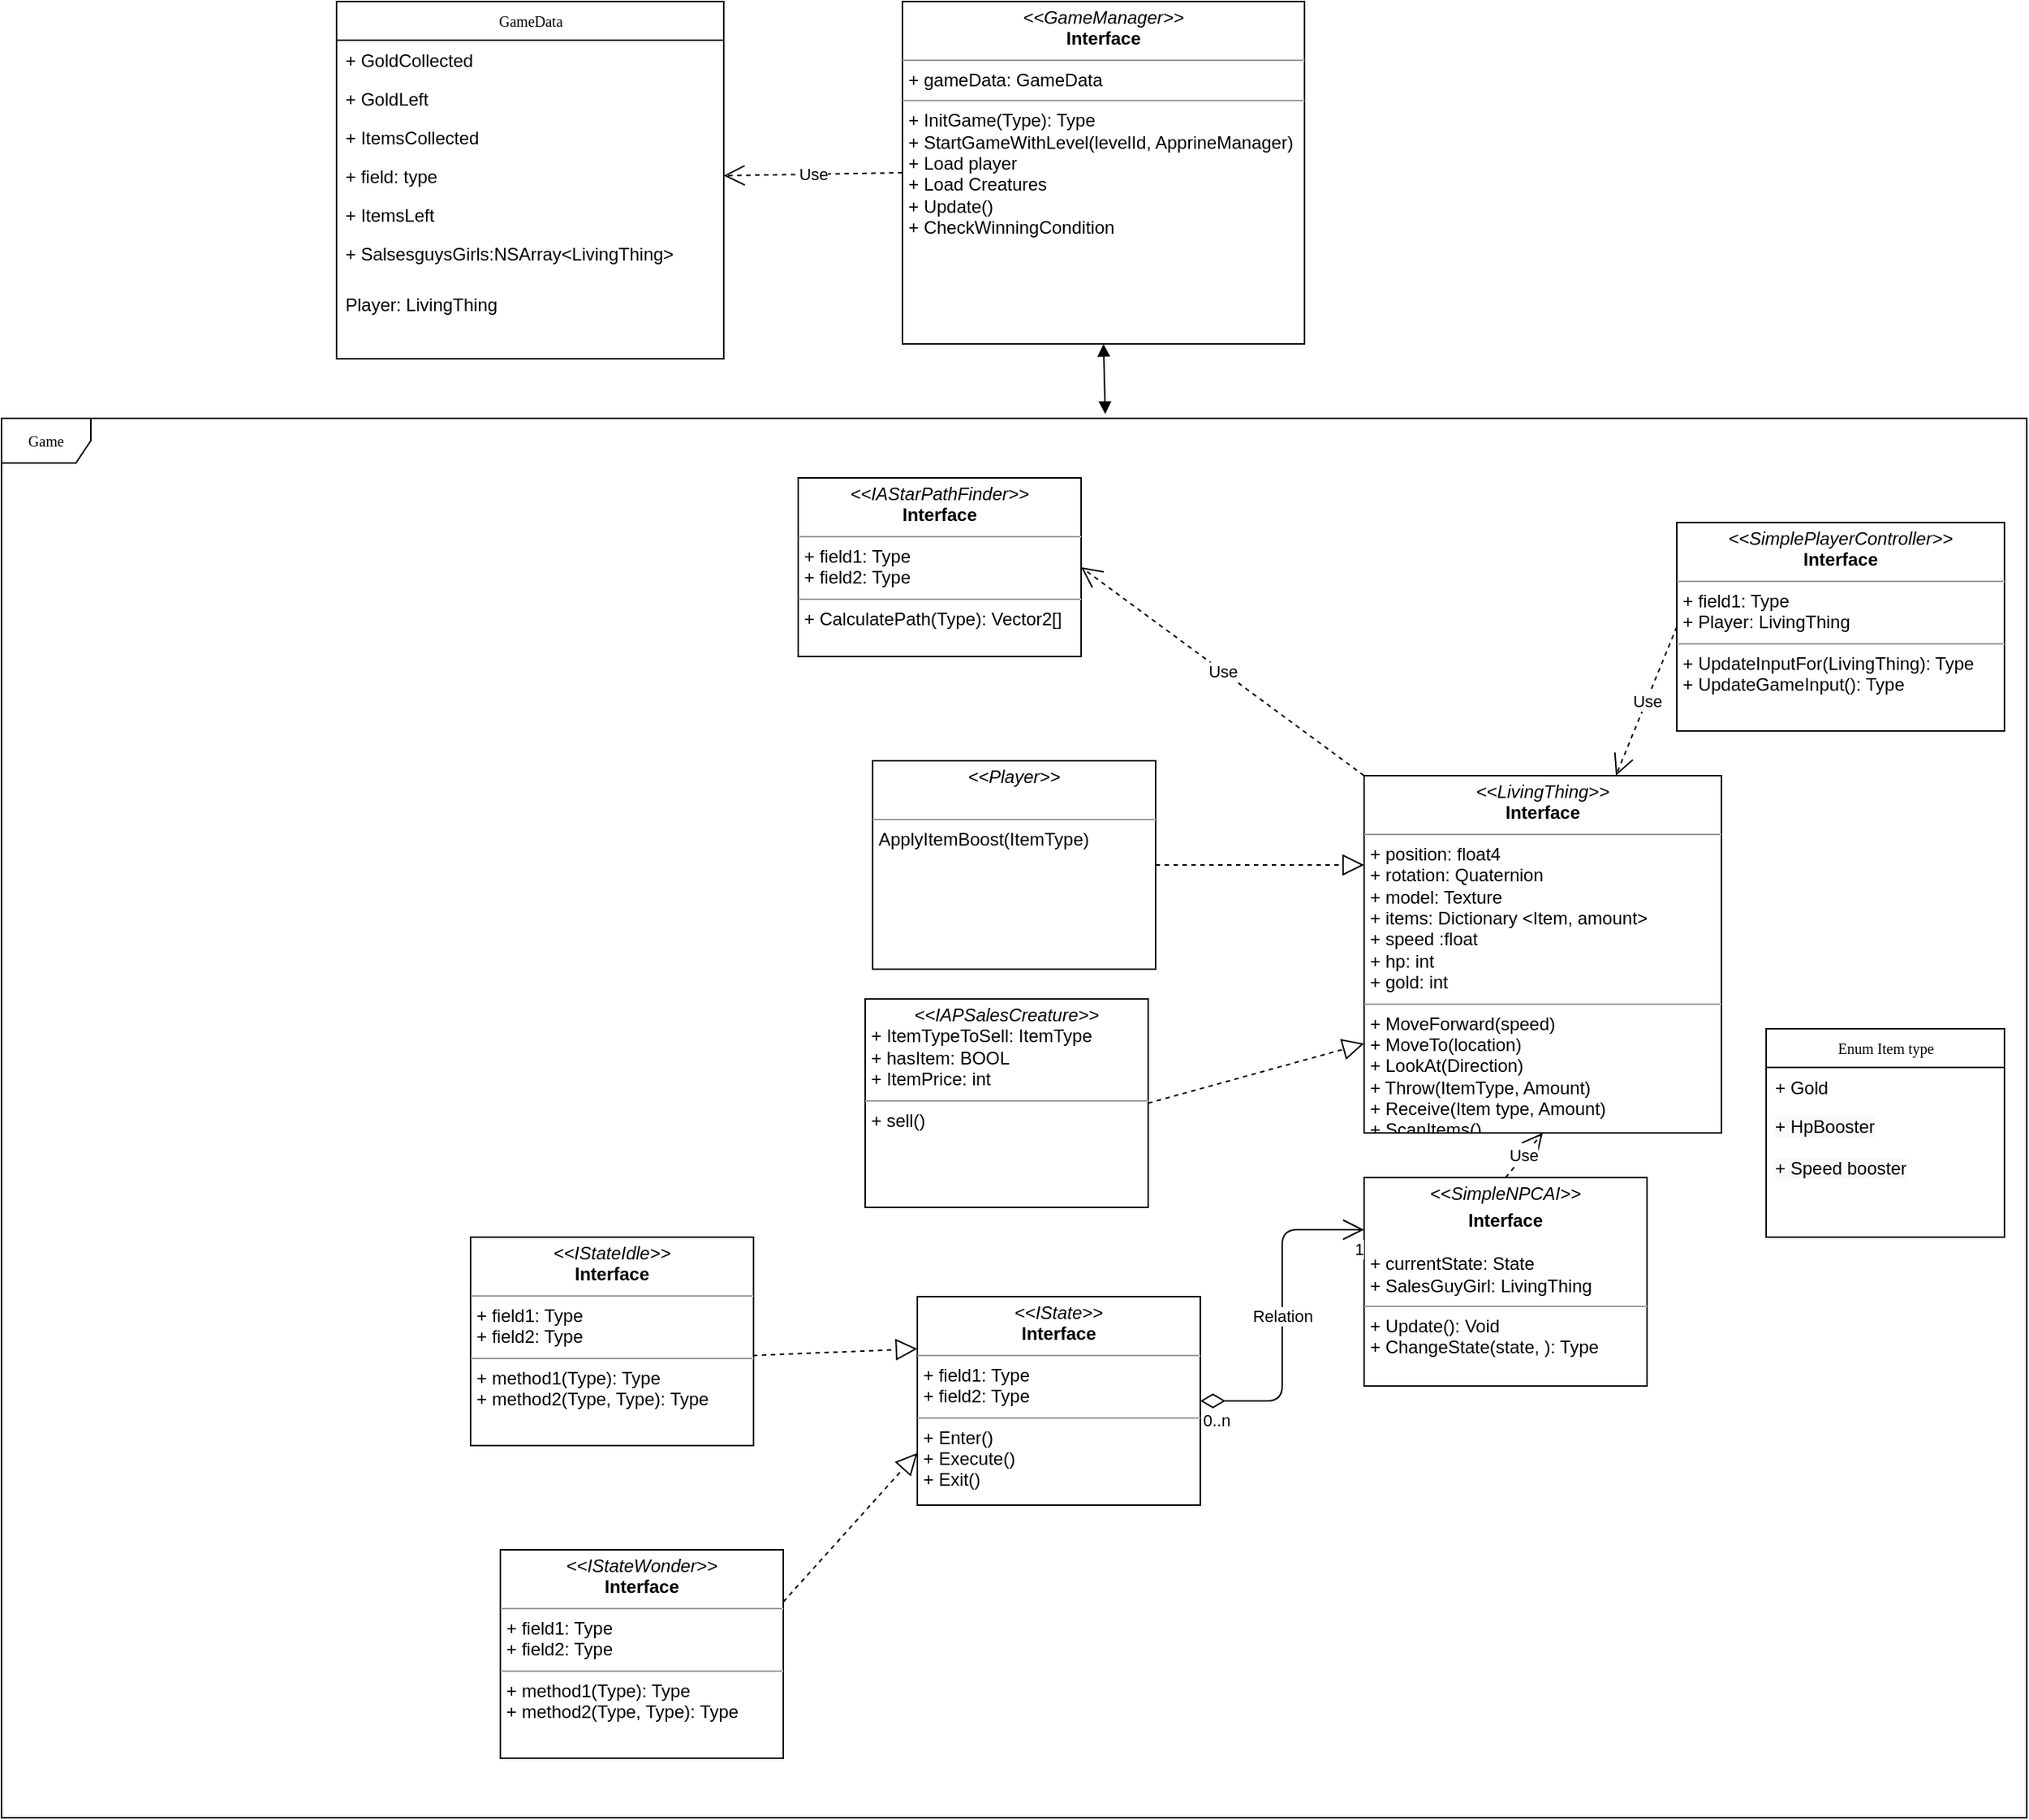<mxfile version="14.4.4" type="device"><diagram name="Page-1" id="c4acf3e9-155e-7222-9cf6-157b1a14988f"><mxGraphModel dx="3222" dy="2466" grid="1" gridSize="10" guides="1" tooltips="1" connect="1" arrows="1" fold="1" page="1" pageScale="1" pageWidth="850" pageHeight="1100" background="#ffffff" math="0" shadow="0"><root><mxCell id="0"/><mxCell id="1" parent="0"/><mxCell id="17acba5748e5396b-1" value="Game" style="shape=umlFrame;whiteSpace=wrap;html=1;rounded=0;shadow=0;comic=0;labelBackgroundColor=none;strokeWidth=1;fontFamily=Verdana;fontSize=10;align=center;" parent="1" vertex="1"><mxGeometry x="-525" y="20" width="1360" height="940" as="geometry"/></mxCell><mxCell id="17acba5748e5396b-2" value="GameData" style="swimlane;html=1;fontStyle=0;childLayout=stackLayout;horizontal=1;startSize=26;fillColor=none;horizontalStack=0;resizeParent=1;resizeLast=0;collapsible=1;marginBottom=0;swimlaneFillColor=#ffffff;rounded=0;shadow=0;comic=0;labelBackgroundColor=none;strokeWidth=1;fontFamily=Verdana;fontSize=10;align=center;" parent="1" vertex="1"><mxGeometry x="-300" y="-260" width="260" height="240" as="geometry"/></mxCell><mxCell id="17acba5748e5396b-3" value="+ GoldCollected" style="text;html=1;strokeColor=none;fillColor=none;align=left;verticalAlign=top;spacingLeft=4;spacingRight=4;whiteSpace=wrap;overflow=hidden;rotatable=0;points=[[0,0.5],[1,0.5]];portConstraint=eastwest;" parent="17acba5748e5396b-2" vertex="1"><mxGeometry y="26" width="260" height="26" as="geometry"/></mxCell><mxCell id="17acba5748e5396b-6" value="+ GoldLeft" style="text;html=1;strokeColor=none;fillColor=none;align=left;verticalAlign=top;spacingLeft=4;spacingRight=4;whiteSpace=wrap;overflow=hidden;rotatable=0;points=[[0,0.5],[1,0.5]];portConstraint=eastwest;" parent="17acba5748e5396b-2" vertex="1"><mxGeometry y="52" width="260" height="26" as="geometry"/></mxCell><mxCell id="17acba5748e5396b-9" value="+ ItemsCollected" style="text;html=1;strokeColor=none;fillColor=none;align=left;verticalAlign=top;spacingLeft=4;spacingRight=4;whiteSpace=wrap;overflow=hidden;rotatable=0;points=[[0,0.5],[1,0.5]];portConstraint=eastwest;" parent="17acba5748e5396b-2" vertex="1"><mxGeometry y="78" width="260" height="26" as="geometry"/></mxCell><mxCell id="17acba5748e5396b-10" value="+ field: type&lt;br&gt;" style="text;html=1;strokeColor=none;fillColor=none;align=left;verticalAlign=top;spacingLeft=4;spacingRight=4;whiteSpace=wrap;overflow=hidden;rotatable=0;points=[[0,0.5],[1,0.5]];portConstraint=eastwest;" parent="17acba5748e5396b-2" vertex="1"><mxGeometry y="104" width="260" height="26" as="geometry"/></mxCell><mxCell id="a50g1k7uWHNVKAoqUYQU-35" value="+ ItemsLeft" style="text;html=1;strokeColor=none;fillColor=none;align=left;verticalAlign=top;spacingLeft=4;spacingRight=4;whiteSpace=wrap;overflow=hidden;rotatable=0;points=[[0,0.5],[1,0.5]];portConstraint=eastwest;" vertex="1" parent="17acba5748e5396b-2"><mxGeometry y="130" width="260" height="26" as="geometry"/></mxCell><mxCell id="a50g1k7uWHNVKAoqUYQU-36" value="+ SalsesguysGirls:NSArray&amp;lt;LivingThing&amp;gt;&lt;br&gt;" style="text;html=1;strokeColor=none;fillColor=none;align=left;verticalAlign=top;spacingLeft=4;spacingRight=4;whiteSpace=wrap;overflow=hidden;rotatable=0;points=[[0,0.5],[1,0.5]];portConstraint=eastwest;" vertex="1" parent="17acba5748e5396b-2"><mxGeometry y="156" width="260" height="34" as="geometry"/></mxCell><mxCell id="a50g1k7uWHNVKAoqUYQU-37" value="Player: LivingThing" style="text;html=1;strokeColor=none;fillColor=none;align=left;verticalAlign=top;spacingLeft=4;spacingRight=4;whiteSpace=wrap;overflow=hidden;rotatable=0;points=[[0,0.5],[1,0.5]];portConstraint=eastwest;" vertex="1" parent="17acba5748e5396b-2"><mxGeometry y="190" width="260" height="26" as="geometry"/></mxCell><mxCell id="5d2195bd80daf111-5" value="Enum Item type" style="swimlane;html=1;fontStyle=0;childLayout=stackLayout;horizontal=1;startSize=26;fillColor=none;horizontalStack=0;resizeParent=1;resizeLast=0;collapsible=1;marginBottom=0;swimlaneFillColor=#ffffff;rounded=0;shadow=0;comic=0;labelBackgroundColor=none;strokeWidth=1;fontFamily=Verdana;fontSize=10;align=center;" parent="1" vertex="1"><mxGeometry x="660" y="430" width="160" height="140" as="geometry"/></mxCell><mxCell id="5d2195bd80daf111-6" value="+ Gold" style="text;html=1;strokeColor=none;fillColor=none;align=left;verticalAlign=top;spacingLeft=4;spacingRight=4;whiteSpace=wrap;overflow=hidden;rotatable=0;points=[[0,0.5],[1,0.5]];portConstraint=eastwest;" parent="5d2195bd80daf111-5" vertex="1"><mxGeometry y="26" width="160" height="26" as="geometry"/></mxCell><mxCell id="5d2195bd80daf111-7" value="&lt;meta charset=&quot;utf-8&quot;&gt;&lt;span style=&quot;color: rgb(0, 0, 0); font-family: helvetica; font-size: 12px; font-style: normal; font-weight: 400; letter-spacing: normal; text-align: left; text-indent: 0px; text-transform: none; word-spacing: 0px; background-color: rgb(248, 249, 250); display: inline; float: none;&quot;&gt;+ HpBooster&lt;/span&gt;" style="text;html=1;strokeColor=none;fillColor=none;align=left;verticalAlign=top;spacingLeft=4;spacingRight=4;whiteSpace=wrap;overflow=hidden;rotatable=0;points=[[0,0.5],[1,0.5]];portConstraint=eastwest;" parent="5d2195bd80daf111-5" vertex="1"><mxGeometry y="52" width="160" height="28" as="geometry"/></mxCell><mxCell id="a50g1k7uWHNVKAoqUYQU-17" value="&lt;span style=&quot;color: rgb(0 , 0 , 0) ; font-family: &amp;#34;helvetica&amp;#34; ; font-size: 12px ; font-style: normal ; font-weight: 400 ; letter-spacing: normal ; text-align: left ; text-indent: 0px ; text-transform: none ; word-spacing: 0px ; background-color: rgb(248 , 249 , 250) ; display: inline ; float: none&quot;&gt;+ Speed booster&lt;/span&gt;" style="text;html=1;strokeColor=none;fillColor=none;align=left;verticalAlign=top;spacingLeft=4;spacingRight=4;whiteSpace=wrap;overflow=hidden;rotatable=0;points=[[0,0.5],[1,0.5]];portConstraint=eastwest;" vertex="1" parent="5d2195bd80daf111-5"><mxGeometry y="80" width="160" height="28" as="geometry"/></mxCell><mxCell id="5d2195bd80daf111-9" value="&lt;p style=&quot;margin: 0px ; margin-top: 4px ; text-align: center&quot;&gt;&lt;i&gt;&amp;lt;&amp;lt;IAStarPathFinder&amp;gt;&amp;gt;&lt;/i&gt;&lt;br&gt;&lt;b&gt;Interface&lt;/b&gt;&lt;/p&gt;&lt;hr size=&quot;1&quot;&gt;&lt;p style=&quot;margin: 0px ; margin-left: 4px&quot;&gt;+ field1: Type&lt;br&gt;+ field2: Type&lt;/p&gt;&lt;hr size=&quot;1&quot;&gt;&lt;p style=&quot;margin: 0px ; margin-left: 4px&quot;&gt;+ CalculatePath(Type): Vector2[]&lt;br&gt;&lt;br&gt;&lt;/p&gt;" style="verticalAlign=top;align=left;overflow=fill;fontSize=12;fontFamily=Helvetica;html=1;rounded=0;shadow=0;comic=0;labelBackgroundColor=none;strokeWidth=1" parent="1" vertex="1"><mxGeometry x="10" y="60" width="190" height="120" as="geometry"/></mxCell><mxCell id="5d2195bd80daf111-10" value="&lt;p style=&quot;margin: 0px ; margin-top: 4px ; text-align: center&quot;&gt;&lt;i&gt;&amp;lt;&amp;lt;SimpleNPC&lt;/i&gt;&lt;i&gt;AI&amp;gt;&amp;gt;&lt;/i&gt;&lt;/p&gt;&lt;p style=&quot;margin: 0px ; margin-top: 4px ; text-align: center&quot;&gt;&lt;b&gt;Interface&lt;/b&gt;&lt;/p&gt;&lt;p style=&quot;margin: 0px ; margin-left: 4px&quot;&gt;&lt;br&gt;+ currentState: State&lt;/p&gt;&lt;p style=&quot;margin: 0px ; margin-left: 4px&quot;&gt;+ SalesGuyGirl: LivingThing&lt;/p&gt;&lt;hr size=&quot;1&quot;&gt;&lt;p style=&quot;margin: 0px ; margin-left: 4px&quot;&gt;+ Update(): Void&lt;br&gt;+ ChangeState(state, ): Type&lt;/p&gt;&lt;p style=&quot;margin: 0px ; margin-left: 4px&quot;&gt;&lt;br&gt;&lt;/p&gt;" style="verticalAlign=top;align=left;overflow=fill;fontSize=12;fontFamily=Helvetica;html=1;rounded=0;shadow=0;comic=0;labelBackgroundColor=none;strokeWidth=1" parent="1" vertex="1"><mxGeometry x="390" y="530" width="190" height="140" as="geometry"/></mxCell><mxCell id="5d2195bd80daf111-15" value="&lt;p style=&quot;margin: 0px ; margin-top: 4px ; text-align: center&quot;&gt;&lt;i&gt;&amp;lt;&amp;lt;LivingThing&amp;gt;&amp;gt;&lt;/i&gt;&lt;br&gt;&lt;b&gt;Interface&lt;/b&gt;&lt;/p&gt;&lt;hr size=&quot;1&quot;&gt;&lt;p style=&quot;margin: 0px ; margin-left: 4px&quot;&gt;+ position: float4&lt;br&gt;+ rotation: Quaternion&lt;/p&gt;&lt;p style=&quot;margin: 0px ; margin-left: 4px&quot;&gt;+ model: Texture&lt;/p&gt;&lt;p style=&quot;margin: 0px ; margin-left: 4px&quot;&gt;+ items: Dictionary &amp;lt;Item, amount&amp;gt;&lt;/p&gt;&lt;p style=&quot;margin: 0px ; margin-left: 4px&quot;&gt;+ speed :float&lt;/p&gt;&lt;p style=&quot;margin: 0px ; margin-left: 4px&quot;&gt;+ hp: int&lt;/p&gt;&lt;p style=&quot;margin: 0px ; margin-left: 4px&quot;&gt;+ gold: int&lt;/p&gt;&lt;hr size=&quot;1&quot;&gt;&lt;p style=&quot;margin: 0px ; margin-left: 4px&quot;&gt;+ MoveForward(speed)&lt;/p&gt;&lt;p style=&quot;margin: 0px ; margin-left: 4px&quot;&gt;+ MoveTo(location)&lt;br&gt;+ LookAt(Direction)&lt;/p&gt;&lt;p style=&quot;margin: 0px ; margin-left: 4px&quot;&gt;+ Throw(ItemType, Amount)&lt;/p&gt;&lt;p style=&quot;margin: 0px ; margin-left: 4px&quot;&gt;+ Receive(Item type, Amount)&lt;/p&gt;&lt;p style=&quot;margin: 0px ; margin-left: 4px&quot;&gt;+ ScanItems()&lt;/p&gt;" style="verticalAlign=top;align=left;overflow=fill;fontSize=12;fontFamily=Helvetica;html=1;rounded=0;shadow=0;comic=0;labelBackgroundColor=none;strokeWidth=1" parent="1" vertex="1"><mxGeometry x="390" y="260" width="240" height="240" as="geometry"/></mxCell><mxCell id="5d2195bd80daf111-18" value="&lt;p style=&quot;margin: 0px ; margin-top: 4px ; text-align: center&quot;&gt;&lt;i&gt;&amp;lt;&amp;lt;GameManager&amp;gt;&amp;gt;&lt;/i&gt;&lt;br&gt;&lt;b&gt;Interface&lt;/b&gt;&lt;/p&gt;&lt;hr size=&quot;1&quot;&gt;&lt;p style=&quot;margin: 0px ; margin-left: 4px&quot;&gt;+ gameData: GameData&lt;/p&gt;&lt;hr size=&quot;1&quot;&gt;&lt;p style=&quot;margin: 0px ; margin-left: 4px&quot;&gt;+ InitGame(Type): Type&lt;br&gt;+ StartGameWithLevel(levelId, ApprineManager)&lt;/p&gt;&lt;p style=&quot;margin: 0px ; margin-left: 4px&quot;&gt;+ Load player&lt;/p&gt;&lt;p style=&quot;margin: 0px ; margin-left: 4px&quot;&gt;+ Load Creatures&lt;/p&gt;&lt;p style=&quot;margin: 0px ; margin-left: 4px&quot;&gt;+ Update()&lt;/p&gt;&lt;p style=&quot;margin: 0px ; margin-left: 4px&quot;&gt;+ CheckWinningCondition&lt;/p&gt;" style="verticalAlign=top;align=left;overflow=fill;fontSize=12;fontFamily=Helvetica;html=1;rounded=0;shadow=0;comic=0;labelBackgroundColor=none;strokeWidth=1" parent="1" vertex="1"><mxGeometry x="80" y="-260" width="270" height="230" as="geometry"/></mxCell><mxCell id="5d2195bd80daf111-19" value="&lt;p style=&quot;margin: 0px ; margin-top: 4px ; text-align: center&quot;&gt;&lt;i&gt;&amp;lt;&amp;lt;SimplePlayerController&amp;gt;&amp;gt;&lt;/i&gt;&lt;br&gt;&lt;b&gt;Interface&lt;/b&gt;&lt;/p&gt;&lt;hr size=&quot;1&quot;&gt;&lt;p style=&quot;margin: 0px ; margin-left: 4px&quot;&gt;+ field1: Type&lt;br&gt;+ Player: LivingThing&lt;/p&gt;&lt;hr size=&quot;1&quot;&gt;&lt;p style=&quot;margin: 0px ; margin-left: 4px&quot;&gt;+ UpdateInputFor(LivingThing): Type&lt;br&gt;+ UpdateGameInput(): Type&lt;/p&gt;" style="verticalAlign=top;align=left;overflow=fill;fontSize=12;fontFamily=Helvetica;html=1;rounded=0;shadow=0;comic=0;labelBackgroundColor=none;strokeWidth=1" parent="1" vertex="1"><mxGeometry x="600" y="90" width="220" height="140" as="geometry"/></mxCell><mxCell id="5d2195bd80daf111-20" value="&lt;p style=&quot;margin: 0px ; margin-top: 4px ; text-align: center&quot;&gt;&lt;i&gt;&amp;lt;&amp;lt;IAPSalesCreature&amp;gt;&amp;gt;&lt;/i&gt;&lt;br&gt;&lt;/p&gt;&lt;p style=&quot;margin: 0px ; margin-left: 4px&quot;&gt;+ ItemTypeToSell: ItemType&lt;br&gt;+ hasItem: BOOL&lt;/p&gt;&lt;p style=&quot;margin: 0px ; margin-left: 4px&quot;&gt;+ ItemPrice: int&lt;/p&gt;&lt;hr size=&quot;1&quot;&gt;&lt;p style=&quot;margin: 0px ; margin-left: 4px&quot;&gt;+ sell()&lt;br&gt;&lt;br&gt;&lt;/p&gt;" style="verticalAlign=top;align=left;overflow=fill;fontSize=12;fontFamily=Helvetica;html=1;rounded=0;shadow=0;comic=0;labelBackgroundColor=none;strokeWidth=1" parent="1" vertex="1"><mxGeometry x="55" y="410" width="190" height="140" as="geometry"/></mxCell><mxCell id="a50g1k7uWHNVKAoqUYQU-7" value="&lt;p style=&quot;margin: 0px ; margin-top: 4px ; text-align: center&quot;&gt;&lt;i&gt;&amp;lt;&amp;lt;Player&amp;gt;&amp;gt;&lt;/i&gt;&lt;br&gt;&lt;/p&gt;&lt;p style=&quot;margin: 0px ; margin-left: 4px&quot;&gt;&lt;br&gt;&lt;/p&gt;&lt;hr size=&quot;1&quot;&gt;&lt;p style=&quot;margin: 0px ; margin-left: 4px&quot;&gt;ApplyItemBoost(ItemType)&lt;/p&gt;" style="verticalAlign=top;align=left;overflow=fill;fontSize=12;fontFamily=Helvetica;html=1;rounded=0;shadow=0;comic=0;labelBackgroundColor=none;strokeWidth=1" vertex="1" parent="1"><mxGeometry x="60" y="250" width="190" height="140" as="geometry"/></mxCell><mxCell id="a50g1k7uWHNVKAoqUYQU-14" value="" style="endArrow=block;dashed=1;endFill=0;endSize=12;html=1;exitX=1;exitY=0.5;exitDx=0;exitDy=0;entryX=0;entryY=0.75;entryDx=0;entryDy=0;" edge="1" parent="1" source="5d2195bd80daf111-20" target="5d2195bd80daf111-15"><mxGeometry width="160" relative="1" as="geometry"><mxPoint x="500" y="380" as="sourcePoint"/><mxPoint x="660" y="380" as="targetPoint"/></mxGeometry></mxCell><mxCell id="a50g1k7uWHNVKAoqUYQU-15" value="" style="endArrow=block;dashed=1;endFill=0;endSize=12;html=1;exitX=1;exitY=0.5;exitDx=0;exitDy=0;entryX=0;entryY=0.25;entryDx=0;entryDy=0;" edge="1" parent="1" source="a50g1k7uWHNVKAoqUYQU-7" target="5d2195bd80daf111-15"><mxGeometry width="160" relative="1" as="geometry"><mxPoint x="250" y="500" as="sourcePoint"/><mxPoint x="360" y="400" as="targetPoint"/></mxGeometry></mxCell><mxCell id="a50g1k7uWHNVKAoqUYQU-16" value="Use" style="endArrow=open;endSize=12;dashed=1;html=1;exitX=0;exitY=0.5;exitDx=0;exitDy=0;" edge="1" parent="1" source="5d2195bd80daf111-19" target="5d2195bd80daf111-15"><mxGeometry width="160" relative="1" as="geometry"><mxPoint x="500" y="320" as="sourcePoint"/><mxPoint x="660" y="320" as="targetPoint"/></mxGeometry></mxCell><mxCell id="a50g1k7uWHNVKAoqUYQU-18" value="&lt;p style=&quot;margin: 0px ; margin-top: 4px ; text-align: center&quot;&gt;&lt;i&gt;&amp;lt;&amp;lt;IState&amp;gt;&amp;gt;&lt;/i&gt;&lt;br&gt;&lt;b&gt;Interface&lt;/b&gt;&lt;/p&gt;&lt;hr size=&quot;1&quot;&gt;&lt;p style=&quot;margin: 0px ; margin-left: 4px&quot;&gt;+ field1: Type&lt;br&gt;+ field2: Type&lt;/p&gt;&lt;hr size=&quot;1&quot;&gt;&lt;p style=&quot;margin: 0px ; margin-left: 4px&quot;&gt;+ Enter()&lt;br&gt;+ Execute()&lt;/p&gt;&lt;p style=&quot;margin: 0px ; margin-left: 4px&quot;&gt;+ Exit()&lt;/p&gt;" style="verticalAlign=top;align=left;overflow=fill;fontSize=12;fontFamily=Helvetica;html=1;rounded=0;shadow=0;comic=0;labelBackgroundColor=none;strokeWidth=1" vertex="1" parent="1"><mxGeometry x="90" y="610" width="190" height="140" as="geometry"/></mxCell><mxCell id="a50g1k7uWHNVKAoqUYQU-19" value="&lt;p style=&quot;margin: 0px ; margin-top: 4px ; text-align: center&quot;&gt;&lt;i&gt;&amp;lt;&amp;lt;IStateIdle&amp;gt;&amp;gt;&lt;/i&gt;&lt;br&gt;&lt;b&gt;Interface&lt;/b&gt;&lt;/p&gt;&lt;hr size=&quot;1&quot;&gt;&lt;p style=&quot;margin: 0px ; margin-left: 4px&quot;&gt;+ field1: Type&lt;br&gt;+ field2: Type&lt;/p&gt;&lt;hr size=&quot;1&quot;&gt;&lt;p style=&quot;margin: 0px ; margin-left: 4px&quot;&gt;+ method1(Type): Type&lt;br&gt;+ method2(Type, Type): Type&lt;/p&gt;" style="verticalAlign=top;align=left;overflow=fill;fontSize=12;fontFamily=Helvetica;html=1;rounded=0;shadow=0;comic=0;labelBackgroundColor=none;strokeWidth=1" vertex="1" parent="1"><mxGeometry x="-210" y="570" width="190" height="140" as="geometry"/></mxCell><mxCell id="a50g1k7uWHNVKAoqUYQU-20" value="&lt;p style=&quot;margin: 0px ; margin-top: 4px ; text-align: center&quot;&gt;&lt;i&gt;&amp;lt;&amp;lt;IStateWonder&amp;gt;&amp;gt;&lt;/i&gt;&lt;br&gt;&lt;b&gt;Interface&lt;/b&gt;&lt;/p&gt;&lt;hr size=&quot;1&quot;&gt;&lt;p style=&quot;margin: 0px ; margin-left: 4px&quot;&gt;+ field1: Type&lt;br&gt;+ field2: Type&lt;/p&gt;&lt;hr size=&quot;1&quot;&gt;&lt;p style=&quot;margin: 0px ; margin-left: 4px&quot;&gt;+ method1(Type): Type&lt;br&gt;+ method2(Type, Type): Type&lt;/p&gt;" style="verticalAlign=top;align=left;overflow=fill;fontSize=12;fontFamily=Helvetica;html=1;rounded=0;shadow=0;comic=0;labelBackgroundColor=none;strokeWidth=1" vertex="1" parent="1"><mxGeometry x="-190" y="780" width="190" height="140" as="geometry"/></mxCell><mxCell id="a50g1k7uWHNVKAoqUYQU-23" value="" style="endArrow=block;dashed=1;endFill=0;endSize=12;html=1;exitX=0.998;exitY=0.568;exitDx=0;exitDy=0;exitPerimeter=0;entryX=0;entryY=0.25;entryDx=0;entryDy=0;" edge="1" parent="1" source="a50g1k7uWHNVKAoqUYQU-19" target="a50g1k7uWHNVKAoqUYQU-18"><mxGeometry width="160" relative="1" as="geometry"><mxPoint x="180" y="550" as="sourcePoint"/><mxPoint x="340" y="550" as="targetPoint"/></mxGeometry></mxCell><mxCell id="a50g1k7uWHNVKAoqUYQU-24" value="" style="endArrow=block;dashed=1;endFill=0;endSize=12;html=1;exitX=1;exitY=0.25;exitDx=0;exitDy=0;entryX=0;entryY=0.75;entryDx=0;entryDy=0;" edge="1" parent="1" source="a50g1k7uWHNVKAoqUYQU-20" target="a50g1k7uWHNVKAoqUYQU-18"><mxGeometry width="160" relative="1" as="geometry"><mxPoint x="9.62" y="709.52" as="sourcePoint"/><mxPoint x="100" y="655.0" as="targetPoint"/></mxGeometry></mxCell><mxCell id="a50g1k7uWHNVKAoqUYQU-25" value="Relation" style="endArrow=open;html=1;endSize=12;startArrow=diamondThin;startSize=14;startFill=0;edgeStyle=orthogonalEdgeStyle;entryX=0;entryY=0.25;entryDx=0;entryDy=0;" edge="1" parent="1" source="a50g1k7uWHNVKAoqUYQU-18" target="5d2195bd80daf111-10"><mxGeometry relative="1" as="geometry"><mxPoint x="180" y="550" as="sourcePoint"/><mxPoint x="340" y="550" as="targetPoint"/></mxGeometry></mxCell><mxCell id="a50g1k7uWHNVKAoqUYQU-26" value="0..n" style="edgeLabel;resizable=0;html=1;align=left;verticalAlign=top;" connectable="0" vertex="1" parent="a50g1k7uWHNVKAoqUYQU-25"><mxGeometry x="-1" relative="1" as="geometry"/></mxCell><mxCell id="a50g1k7uWHNVKAoqUYQU-27" value="1" style="edgeLabel;resizable=0;html=1;align=right;verticalAlign=top;" connectable="0" vertex="1" parent="a50g1k7uWHNVKAoqUYQU-25"><mxGeometry x="1" relative="1" as="geometry"/></mxCell><mxCell id="a50g1k7uWHNVKAoqUYQU-28" value="" style="endArrow=block;startArrow=block;endFill=1;startFill=1;html=1;exitX=0.5;exitY=1;exitDx=0;exitDy=0;entryX=0.545;entryY=-0.003;entryDx=0;entryDy=0;entryPerimeter=0;" edge="1" parent="1" source="5d2195bd80daf111-18" target="17acba5748e5396b-1"><mxGeometry width="160" relative="1" as="geometry"><mxPoint x="-10" y="330" as="sourcePoint"/><mxPoint x="150" y="330" as="targetPoint"/></mxGeometry></mxCell><mxCell id="a50g1k7uWHNVKAoqUYQU-31" value="Use" style="endArrow=open;endSize=12;dashed=1;html=1;exitX=0.5;exitY=0;exitDx=0;exitDy=0;entryX=0.5;entryY=1;entryDx=0;entryDy=0;" edge="1" parent="1" source="5d2195bd80daf111-10" target="5d2195bd80daf111-15"><mxGeometry width="160" relative="1" as="geometry"><mxPoint x="190" y="480" as="sourcePoint"/><mxPoint x="350" y="480" as="targetPoint"/></mxGeometry></mxCell><mxCell id="a50g1k7uWHNVKAoqUYQU-33" value="Use" style="endArrow=open;endSize=12;dashed=1;html=1;entryX=1;entryY=0.5;entryDx=0;entryDy=0;exitX=0;exitY=0;exitDx=0;exitDy=0;" edge="1" parent="1" source="5d2195bd80daf111-15" target="5d2195bd80daf111-9"><mxGeometry width="160" relative="1" as="geometry"><mxPoint x="90" y="410" as="sourcePoint"/><mxPoint x="250" y="410" as="targetPoint"/></mxGeometry></mxCell><mxCell id="a50g1k7uWHNVKAoqUYQU-39" value="Use" style="endArrow=open;endSize=12;dashed=1;html=1;entryX=1;entryY=0.5;entryDx=0;entryDy=0;exitX=0;exitY=0.5;exitDx=0;exitDy=0;" edge="1" parent="1" source="5d2195bd80daf111-18" target="17acba5748e5396b-10"><mxGeometry width="160" relative="1" as="geometry"><mxPoint x="100" y="390" as="sourcePoint"/><mxPoint x="260" y="390" as="targetPoint"/></mxGeometry></mxCell></root></mxGraphModel></diagram></mxfile>